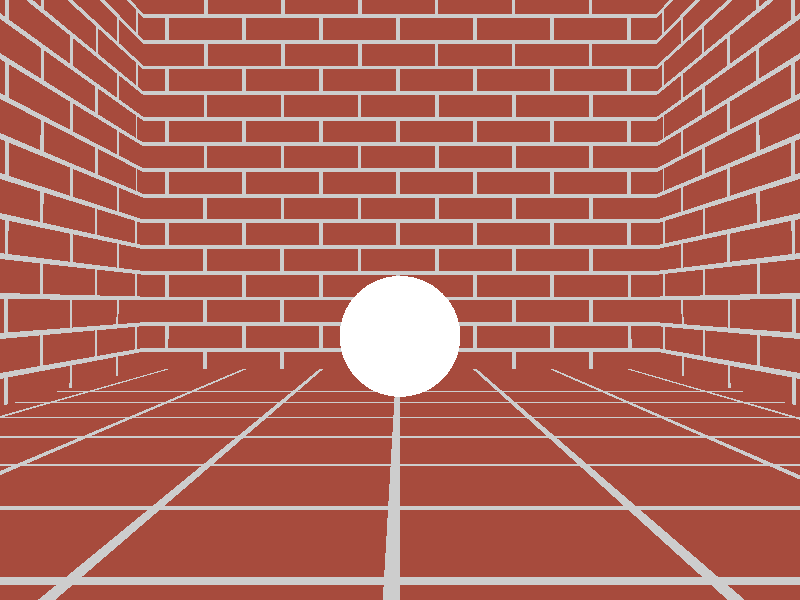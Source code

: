 // Persistence Of Vision raytracer version 3.5 sample file.
// GlassBoing animation by Joel NewKirk

#include "glass.inc"
#include "colors.inc"
global_settings { assumed_gamma 2.2 }

#declare xfactor = clock*4;
#declare spherey = 5+abs(50*sin((clock)*2*pi));
#switch (xfactor)
    #range(0,1)  // x value cycles from 0 to 1
    #debug "Range A"
        #declare spherex = 50*xfactor;
        #break
    #range(1,3)  // x value cycles from 1 to -1
    #debug "Range B"
        #declare spherex = 50*(2-xfactor);
        #break
    #range(3,4)  // x value cycles from -1 back to 0
    #debug "Range C"
        #declare spherex = -50*(4-xfactor);
        #break
#end

camera {
    location  <0, 10.5,-100>
    direction <0,  0,   1>
    up        <0,  1,   0>
    right   <4/3,  0,   0>
    look_at <0, 11, 0>
}

light_source {<30, 120, 0> colour White
    fade_distance 90
    fade_power 1
}

sky_sphere {
     pigment {
        gradient y
        color_map {
            [0.0 Gray50 ]
            [1.0 Gray15 ]
        }
    }
}

#declare Brick =
texture {
    pigment { brick Gray80, rgb<0.65, 0.3, 0.25> brick_size <3,1,2> mortar 0.15 }
    normal { brick -10 brick_size <3,1,2> mortar 0.175 ramp_wave}
    finish {
        ambient 0.0
        diffuse 0.8
    }
    scale 6
}

plane { x,-60 texture { Brick rotate y*90 }}               // left wall
plane { x, 60 hollow on texture { Brick rotate y* 90}}                // right wall
plane { z, 40 hollow on texture { Brick }}                            // back wall
plane { y, 0 texture { Brick } translate -y*5 }             // floor

sphere { <spherex,spherey, 0>, 10
    texture {
        pigment { White filter 0.95}
        finish { F_Glass3 }
    }
        interior{I_Glass
            caustics 1
//             fade_distance 30
//             fade_power 1
        }

}

